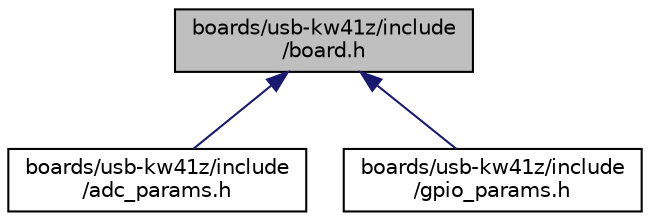 digraph "boards/usb-kw41z/include/board.h"
{
 // LATEX_PDF_SIZE
  edge [fontname="Helvetica",fontsize="10",labelfontname="Helvetica",labelfontsize="10"];
  node [fontname="Helvetica",fontsize="10",shape=record];
  Node1 [label="boards/usb-kw41z/include\l/board.h",height=0.2,width=0.4,color="black", fillcolor="grey75", style="filled", fontcolor="black",tooltip="Board specific definitions for the USB-KW41Z."];
  Node1 -> Node2 [dir="back",color="midnightblue",fontsize="10",style="solid",fontname="Helvetica"];
  Node2 [label="boards/usb-kw41z/include\l/adc_params.h",height=0.2,width=0.4,color="black", fillcolor="white", style="filled",URL="$usb-kw41z_2include_2adc__params_8h.html",tooltip="Board specific configuration of direct mapped ADC."];
  Node1 -> Node3 [dir="back",color="midnightblue",fontsize="10",style="solid",fontname="Helvetica"];
  Node3 [label="boards/usb-kw41z/include\l/gpio_params.h",height=0.2,width=0.4,color="black", fillcolor="white", style="filled",URL="$usb-kw41z_2include_2gpio__params_8h.html",tooltip="Board specific configuration of direct mapped GPIOs."];
}
